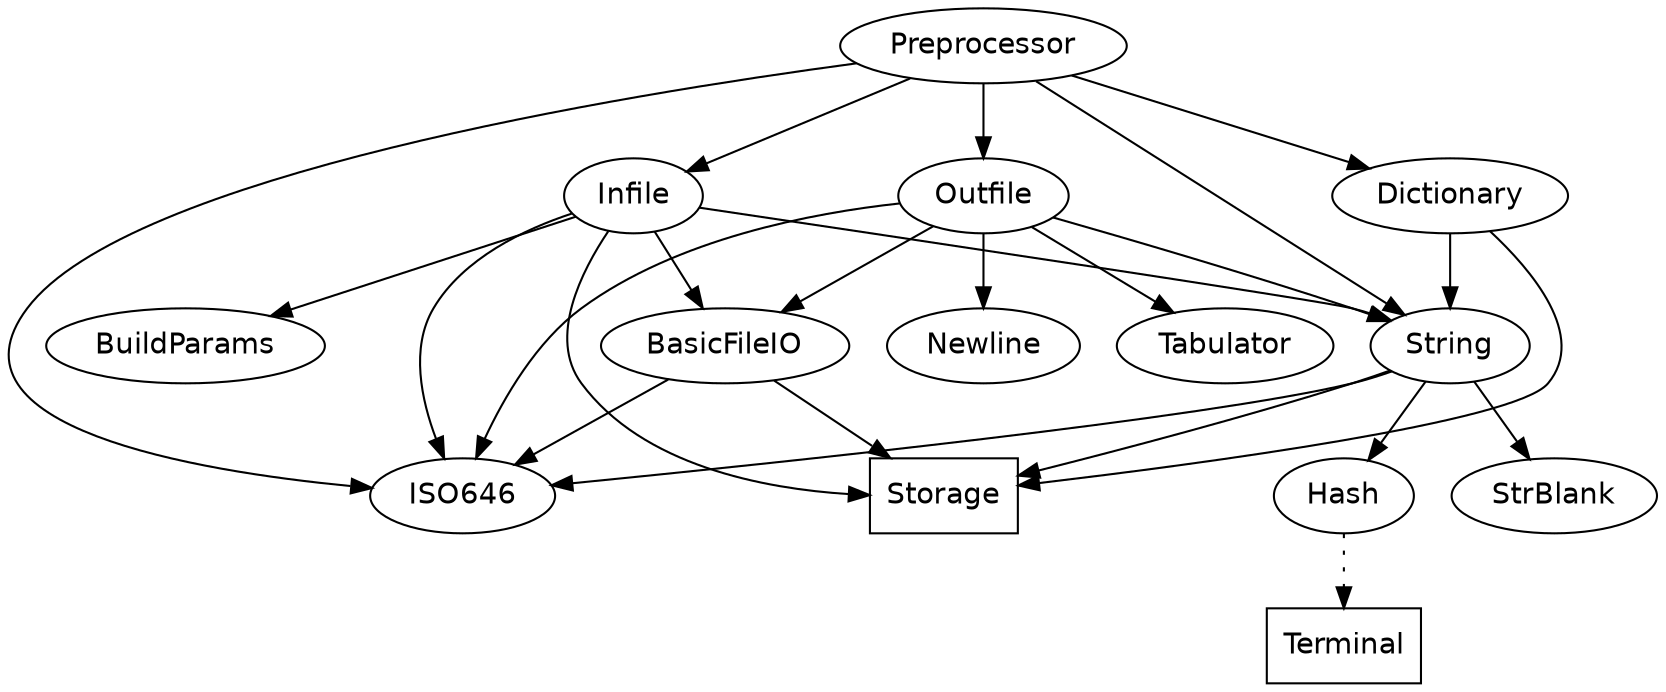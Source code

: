 digraph PreprocessorDep {
  node [fontname=helvetica];
  
  Preprocessor -> {
    Dictionary Infile ISO646 Outfile String
  };
  
  Dictionary -> {
    Storage String
  };
  
  Storage [shape=box]; /* stdlib */
    
  String -> {
    Hash ISO646 Storage StrBlank
  };
  
  edge [style=dotted];
  Hash -> {
    Terminal
  };
  edge [style=none];
  
  Terminal [shape=box]; /* stdlib */
  
  ISO646; /* no dependencies */
  
  StrBlank; /* no dependencies */  
  
  Infile -> {
    BasicFileIO BuildParams ISO646 Storage String
  };
  
  BasicFileIO -> {
    ISO646 Storage
  };
    
  BuildParams; /* no dependencies */
  
  Outfile -> {
    BasicFileIO ISO646 Newline String Tabulator
  };
    
  Newline; /* no dependencies */  
    
  Tabulator; /* no dependencies */  
  
} /* PreprocessorDep */